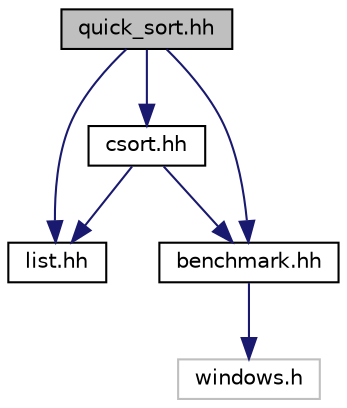 digraph "quick_sort.hh"
{
  edge [fontname="Helvetica",fontsize="10",labelfontname="Helvetica",labelfontsize="10"];
  node [fontname="Helvetica",fontsize="10",shape=record];
  Node1 [label="quick_sort.hh",height=0.2,width=0.4,color="black", fillcolor="grey75", style="filled", fontcolor="black"];
  Node1 -> Node2 [color="midnightblue",fontsize="10",style="solid"];
  Node2 [label="list.hh",height=0.2,width=0.4,color="black", fillcolor="white", style="filled",URL="$list_8hh.html"];
  Node1 -> Node3 [color="midnightblue",fontsize="10",style="solid"];
  Node3 [label="benchmark.hh",height=0.2,width=0.4,color="black", fillcolor="white", style="filled",URL="$benchmark_8hh.html"];
  Node3 -> Node4 [color="midnightblue",fontsize="10",style="solid"];
  Node4 [label="windows.h",height=0.2,width=0.4,color="grey75", fillcolor="white", style="filled"];
  Node1 -> Node5 [color="midnightblue",fontsize="10",style="solid"];
  Node5 [label="csort.hh",height=0.2,width=0.4,color="black", fillcolor="white", style="filled",URL="$csort_8hh.html"];
  Node5 -> Node2 [color="midnightblue",fontsize="10",style="solid"];
  Node5 -> Node3 [color="midnightblue",fontsize="10",style="solid"];
}
